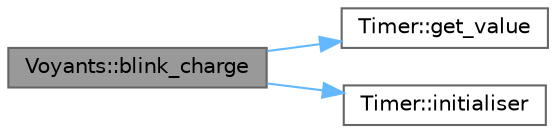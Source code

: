 digraph "Voyants::blink_charge"
{
 // LATEX_PDF_SIZE
  bgcolor="transparent";
  edge [fontname=Helvetica,fontsize=10,labelfontname=Helvetica,labelfontsize=10];
  node [fontname=Helvetica,fontsize=10,shape=box,height=0.2,width=0.4];
  rankdir="LR";
  Node1 [id="Node000001",label="Voyants::blink_charge",height=0.2,width=0.4,color="gray40", fillcolor="grey60", style="filled", fontcolor="black",tooltip="méthode qui permet de clignoter le voyant charge"];
  Node1 -> Node2 [id="edge5_Node000001_Node000002",color="steelblue1",style="solid",tooltip=" "];
  Node2 [id="Node000002",label="Timer::get_value",height=0.2,width=0.4,color="grey40", fillcolor="white", style="filled",URL="$class_timer.html#ac07b7f7f017b06b37655900acd030f8c",tooltip="méthode qui renvoie la valeur du temps passé après l'initialisation"];
  Node1 -> Node3 [id="edge6_Node000001_Node000003",color="steelblue1",style="solid",tooltip=" "];
  Node3 [id="Node000003",label="Timer::initialiser",height=0.2,width=0.4,color="grey40", fillcolor="white", style="filled",URL="$class_timer.html#ad62d4bbb0612a4f47581570c892fc393",tooltip="méthode qui permet d'initialiser le timer"];
}
